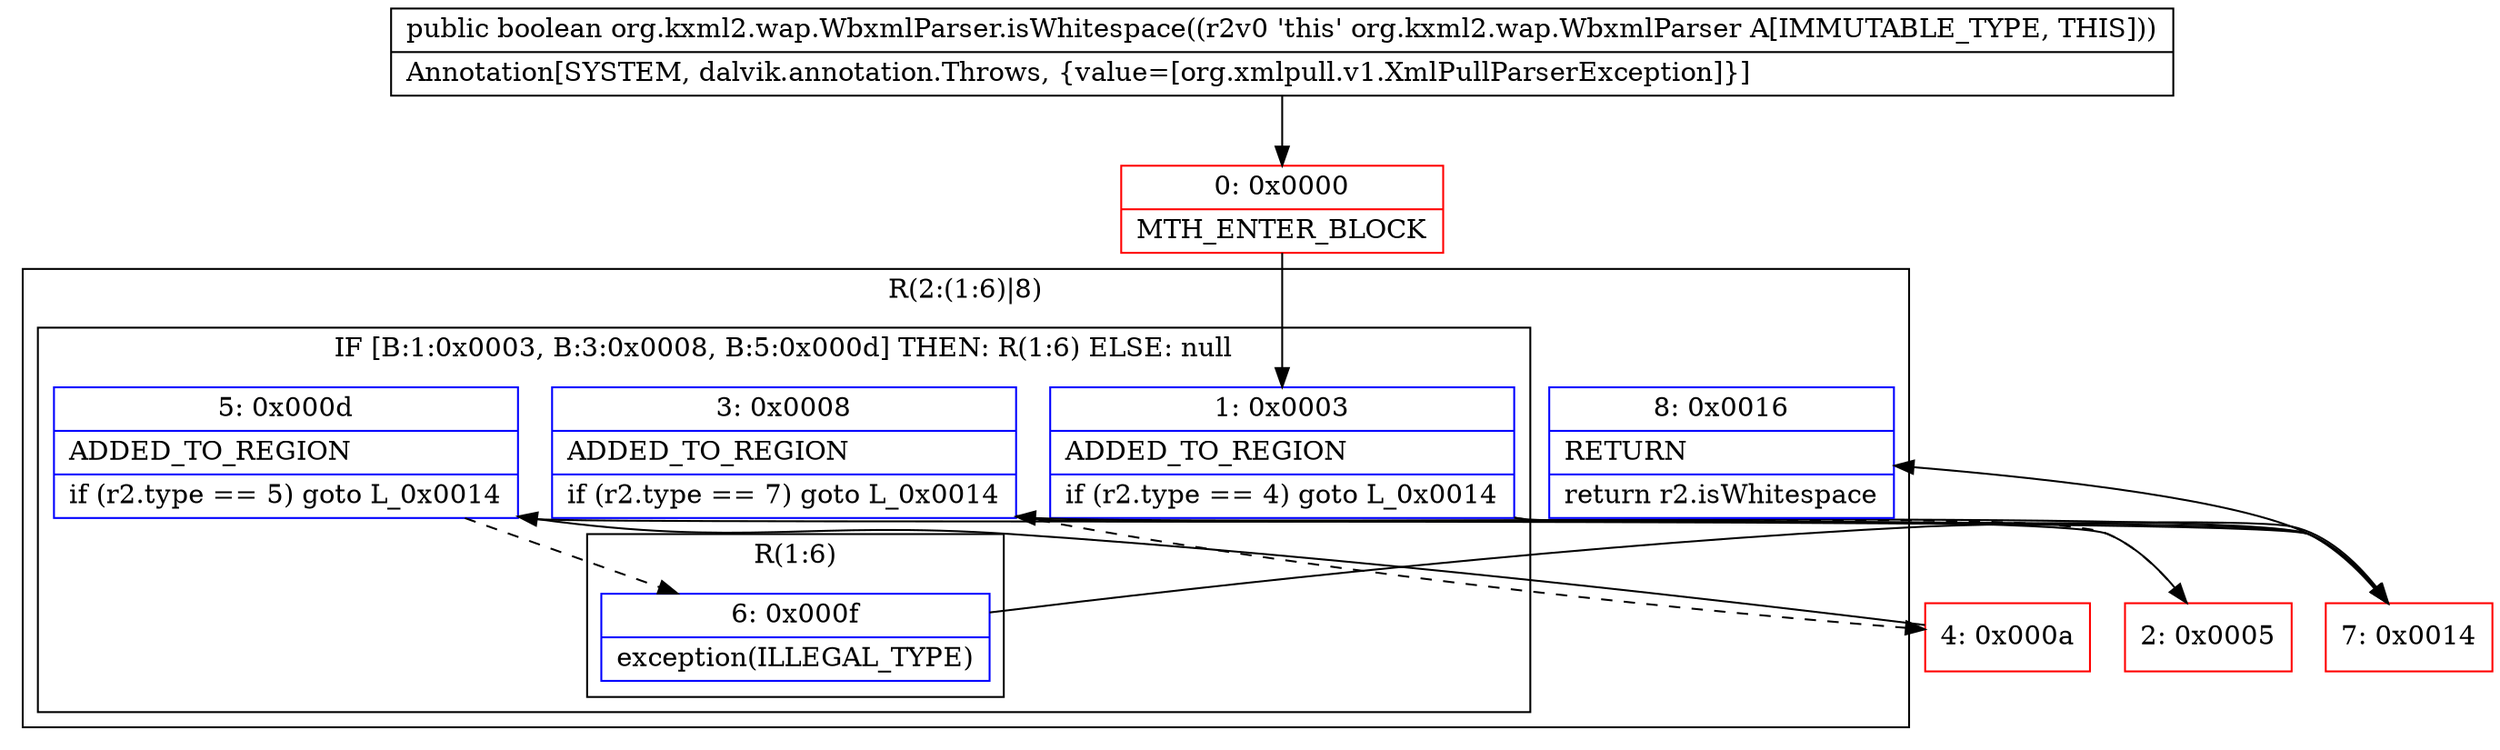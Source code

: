 digraph "CFG fororg.kxml2.wap.WbxmlParser.isWhitespace()Z" {
subgraph cluster_Region_1527308385 {
label = "R(2:(1:6)|8)";
node [shape=record,color=blue];
subgraph cluster_IfRegion_2036975658 {
label = "IF [B:1:0x0003, B:3:0x0008, B:5:0x000d] THEN: R(1:6) ELSE: null";
node [shape=record,color=blue];
Node_1 [shape=record,label="{1\:\ 0x0003|ADDED_TO_REGION\l|if (r2.type == 4) goto L_0x0014\l}"];
Node_3 [shape=record,label="{3\:\ 0x0008|ADDED_TO_REGION\l|if (r2.type == 7) goto L_0x0014\l}"];
Node_5 [shape=record,label="{5\:\ 0x000d|ADDED_TO_REGION\l|if (r2.type == 5) goto L_0x0014\l}"];
subgraph cluster_Region_1159964723 {
label = "R(1:6)";
node [shape=record,color=blue];
Node_6 [shape=record,label="{6\:\ 0x000f|exception(ILLEGAL_TYPE)\l}"];
}
}
Node_8 [shape=record,label="{8\:\ 0x0016|RETURN\l|return r2.isWhitespace\l}"];
}
Node_0 [shape=record,color=red,label="{0\:\ 0x0000|MTH_ENTER_BLOCK\l}"];
Node_2 [shape=record,color=red,label="{2\:\ 0x0005}"];
Node_4 [shape=record,color=red,label="{4\:\ 0x000a}"];
Node_7 [shape=record,color=red,label="{7\:\ 0x0014}"];
MethodNode[shape=record,label="{public boolean org.kxml2.wap.WbxmlParser.isWhitespace((r2v0 'this' org.kxml2.wap.WbxmlParser A[IMMUTABLE_TYPE, THIS]))  | Annotation[SYSTEM, dalvik.annotation.Throws, \{value=[org.xmlpull.v1.XmlPullParserException]\}]\l}"];
MethodNode -> Node_0;
Node_1 -> Node_2[style=dashed];
Node_1 -> Node_7;
Node_3 -> Node_4[style=dashed];
Node_3 -> Node_7;
Node_5 -> Node_6[style=dashed];
Node_5 -> Node_7;
Node_6 -> Node_7;
Node_0 -> Node_1;
Node_2 -> Node_3;
Node_4 -> Node_5;
Node_7 -> Node_8;
}

